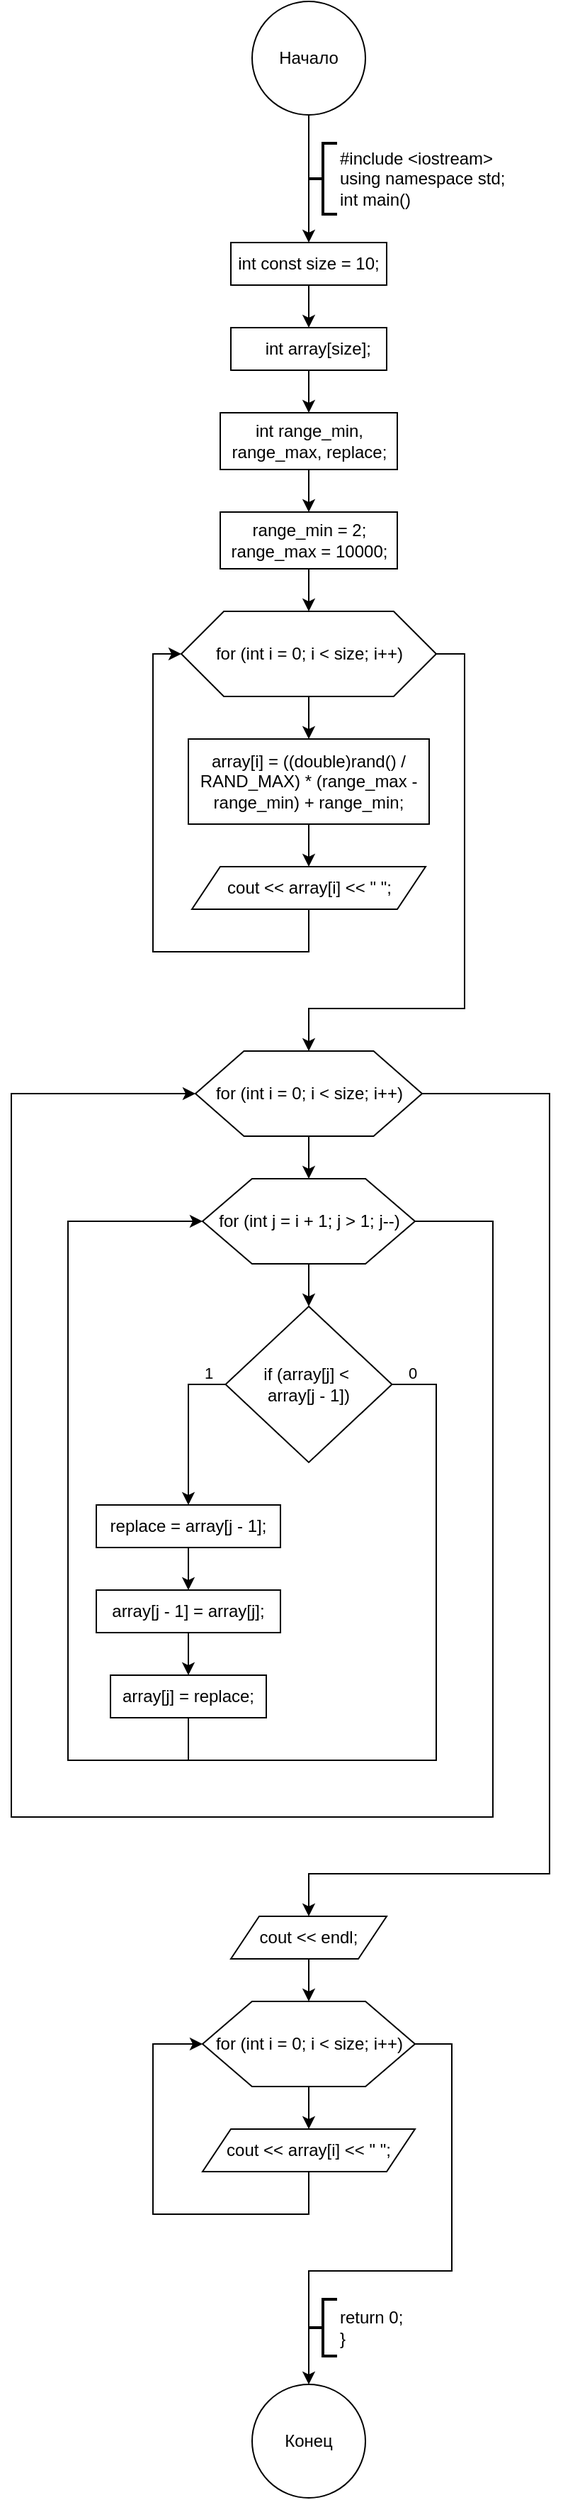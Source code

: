 <mxfile version="26.0.16">
  <diagram name="Страница — 1" id="jlo8Q7k9wWEn1Y6Xuse-">
    <mxGraphModel dx="1463" dy="399" grid="1" gridSize="10" guides="1" tooltips="1" connect="1" arrows="1" fold="1" page="1" pageScale="1" pageWidth="827" pageHeight="1169" math="0" shadow="0">
      <root>
        <mxCell id="0" />
        <mxCell id="1" parent="0" />
        <mxCell id="HO23pxlDIeRQ0fcm9uqx-3" style="edgeStyle=orthogonalEdgeStyle;rounded=0;orthogonalLoop=1;jettySize=auto;html=1;entryX=0.5;entryY=0;entryDx=0;entryDy=0;" edge="1" parent="1" source="HO23pxlDIeRQ0fcm9uqx-1" target="HO23pxlDIeRQ0fcm9uqx-2">
          <mxGeometry relative="1" as="geometry" />
        </mxCell>
        <mxCell id="HO23pxlDIeRQ0fcm9uqx-1" value="Начало" style="ellipse;whiteSpace=wrap;html=1;aspect=fixed;" vertex="1" parent="1">
          <mxGeometry x="120" width="80" height="80" as="geometry" />
        </mxCell>
        <mxCell id="HO23pxlDIeRQ0fcm9uqx-6" style="edgeStyle=orthogonalEdgeStyle;rounded=0;orthogonalLoop=1;jettySize=auto;html=1;entryX=0.5;entryY=0;entryDx=0;entryDy=0;" edge="1" parent="1" source="HO23pxlDIeRQ0fcm9uqx-2" target="HO23pxlDIeRQ0fcm9uqx-5">
          <mxGeometry relative="1" as="geometry" />
        </mxCell>
        <mxCell id="HO23pxlDIeRQ0fcm9uqx-2" value="&lt;div&gt;int const size = 10;&lt;/div&gt;" style="rounded=0;whiteSpace=wrap;html=1;" vertex="1" parent="1">
          <mxGeometry x="105" y="170" width="110" height="30" as="geometry" />
        </mxCell>
        <mxCell id="HO23pxlDIeRQ0fcm9uqx-4" value="&lt;div&gt;#include &amp;lt;iostream&amp;gt;&lt;/div&gt;&lt;div&gt;&lt;div&gt;using namespace std;&lt;/div&gt;&lt;/div&gt;&lt;div&gt;&lt;div&gt;int main()&lt;/div&gt;&lt;/div&gt;" style="strokeWidth=2;html=1;shape=mxgraph.flowchart.annotation_2;align=left;labelPosition=right;pointerEvents=1;" vertex="1" parent="1">
          <mxGeometry x="160" y="100" width="20" height="50" as="geometry" />
        </mxCell>
        <mxCell id="HO23pxlDIeRQ0fcm9uqx-8" style="edgeStyle=orthogonalEdgeStyle;rounded=0;orthogonalLoop=1;jettySize=auto;html=1;entryX=0.5;entryY=0;entryDx=0;entryDy=0;" edge="1" parent="1" source="HO23pxlDIeRQ0fcm9uqx-5" target="HO23pxlDIeRQ0fcm9uqx-7">
          <mxGeometry relative="1" as="geometry" />
        </mxCell>
        <mxCell id="HO23pxlDIeRQ0fcm9uqx-5" value="&lt;div&gt;&amp;nbsp; &amp;nbsp; int array[size];&lt;/div&gt;" style="rounded=0;whiteSpace=wrap;html=1;" vertex="1" parent="1">
          <mxGeometry x="105" y="230" width="110" height="30" as="geometry" />
        </mxCell>
        <mxCell id="HO23pxlDIeRQ0fcm9uqx-10" style="edgeStyle=orthogonalEdgeStyle;rounded=0;orthogonalLoop=1;jettySize=auto;html=1;entryX=0.5;entryY=0;entryDx=0;entryDy=0;" edge="1" parent="1" source="HO23pxlDIeRQ0fcm9uqx-7" target="HO23pxlDIeRQ0fcm9uqx-9">
          <mxGeometry relative="1" as="geometry" />
        </mxCell>
        <mxCell id="HO23pxlDIeRQ0fcm9uqx-7" value="&lt;div&gt;int range_min, range_max, replace;&lt;/div&gt;" style="rounded=0;whiteSpace=wrap;html=1;" vertex="1" parent="1">
          <mxGeometry x="97.5" y="290" width="125" height="40" as="geometry" />
        </mxCell>
        <mxCell id="HO23pxlDIeRQ0fcm9uqx-16" style="edgeStyle=orthogonalEdgeStyle;rounded=0;orthogonalLoop=1;jettySize=auto;html=1;entryX=0.5;entryY=0;entryDx=0;entryDy=0;" edge="1" parent="1" source="HO23pxlDIeRQ0fcm9uqx-9" target="HO23pxlDIeRQ0fcm9uqx-15">
          <mxGeometry relative="1" as="geometry" />
        </mxCell>
        <mxCell id="HO23pxlDIeRQ0fcm9uqx-9" value="&lt;div&gt;range_min = 2;&lt;/div&gt;&lt;div&gt;&lt;span style=&quot;text-align: left;&quot;&gt;range_max =&amp;nbsp;&lt;/span&gt;&lt;span style=&quot;text-align: left;&quot; class=&quot;s1&quot;&gt;10000&lt;/span&gt;&lt;span style=&quot;text-align: left;&quot;&gt;;&lt;/span&gt;&lt;/div&gt;" style="rounded=0;whiteSpace=wrap;html=1;" vertex="1" parent="1">
          <mxGeometry x="97.5" y="360" width="125" height="40" as="geometry" />
        </mxCell>
        <mxCell id="HO23pxlDIeRQ0fcm9uqx-18" style="edgeStyle=orthogonalEdgeStyle;rounded=0;orthogonalLoop=1;jettySize=auto;html=1;entryX=0.5;entryY=0;entryDx=0;entryDy=0;" edge="1" parent="1" source="HO23pxlDIeRQ0fcm9uqx-15" target="HO23pxlDIeRQ0fcm9uqx-17">
          <mxGeometry relative="1" as="geometry" />
        </mxCell>
        <mxCell id="HO23pxlDIeRQ0fcm9uqx-26" style="edgeStyle=orthogonalEdgeStyle;rounded=0;orthogonalLoop=1;jettySize=auto;html=1;entryX=0.5;entryY=0;entryDx=0;entryDy=0;" edge="1" parent="1" source="HO23pxlDIeRQ0fcm9uqx-15" target="HO23pxlDIeRQ0fcm9uqx-22">
          <mxGeometry relative="1" as="geometry">
            <Array as="points">
              <mxPoint x="270" y="460" />
              <mxPoint x="270" y="710" />
              <mxPoint x="160" y="710" />
            </Array>
          </mxGeometry>
        </mxCell>
        <mxCell id="HO23pxlDIeRQ0fcm9uqx-15" value="for (int i = 0; i &amp;lt; size; i++)" style="verticalLabelPosition=middle;verticalAlign=middle;html=1;shape=hexagon;perimeter=hexagonPerimeter2;arcSize=6;size=0.167;labelPosition=center;align=center;" vertex="1" parent="1">
          <mxGeometry x="70" y="430" width="180" height="60" as="geometry" />
        </mxCell>
        <mxCell id="HO23pxlDIeRQ0fcm9uqx-20" style="edgeStyle=orthogonalEdgeStyle;rounded=0;orthogonalLoop=1;jettySize=auto;html=1;entryX=0.5;entryY=0;entryDx=0;entryDy=0;" edge="1" parent="1" source="HO23pxlDIeRQ0fcm9uqx-17">
          <mxGeometry relative="1" as="geometry">
            <mxPoint x="160" y="610" as="targetPoint" />
          </mxGeometry>
        </mxCell>
        <mxCell id="HO23pxlDIeRQ0fcm9uqx-17" value="array[i] = ((double)rand() / RAND_MAX) * (range_max - range_min) + range_min;" style="rounded=0;whiteSpace=wrap;html=1;" vertex="1" parent="1">
          <mxGeometry x="75" y="520" width="170" height="60" as="geometry" />
        </mxCell>
        <mxCell id="HO23pxlDIeRQ0fcm9uqx-21" style="edgeStyle=orthogonalEdgeStyle;rounded=0;orthogonalLoop=1;jettySize=auto;html=1;entryX=0;entryY=0.5;entryDx=0;entryDy=0;" edge="1" parent="1" target="HO23pxlDIeRQ0fcm9uqx-15">
          <mxGeometry relative="1" as="geometry">
            <mxPoint x="160" y="640" as="sourcePoint" />
            <Array as="points">
              <mxPoint x="160" y="670" />
              <mxPoint x="50" y="670" />
              <mxPoint x="50" y="460" />
            </Array>
          </mxGeometry>
        </mxCell>
        <mxCell id="HO23pxlDIeRQ0fcm9uqx-28" style="edgeStyle=orthogonalEdgeStyle;rounded=0;orthogonalLoop=1;jettySize=auto;html=1;entryX=0.5;entryY=0;entryDx=0;entryDy=0;" edge="1" parent="1" source="HO23pxlDIeRQ0fcm9uqx-22" target="HO23pxlDIeRQ0fcm9uqx-27">
          <mxGeometry relative="1" as="geometry" />
        </mxCell>
        <mxCell id="HO23pxlDIeRQ0fcm9uqx-22" value="for (int i = 0; i &amp;lt; size; i++)" style="verticalLabelPosition=middle;verticalAlign=middle;html=1;shape=hexagon;perimeter=hexagonPerimeter2;arcSize=6;size=0.214;labelPosition=center;align=center;" vertex="1" parent="1">
          <mxGeometry x="80" y="740" width="160" height="60" as="geometry" />
        </mxCell>
        <mxCell id="HO23pxlDIeRQ0fcm9uqx-31" style="edgeStyle=orthogonalEdgeStyle;rounded=0;orthogonalLoop=1;jettySize=auto;html=1;entryX=0.5;entryY=0;entryDx=0;entryDy=0;" edge="1" parent="1" source="HO23pxlDIeRQ0fcm9uqx-27" target="HO23pxlDIeRQ0fcm9uqx-29">
          <mxGeometry relative="1" as="geometry" />
        </mxCell>
        <mxCell id="HO23pxlDIeRQ0fcm9uqx-48" style="edgeStyle=orthogonalEdgeStyle;rounded=0;orthogonalLoop=1;jettySize=auto;html=1;entryX=0;entryY=0.5;entryDx=0;entryDy=0;" edge="1" parent="1" source="HO23pxlDIeRQ0fcm9uqx-27" target="HO23pxlDIeRQ0fcm9uqx-22">
          <mxGeometry relative="1" as="geometry">
            <mxPoint x="-30" y="770" as="targetPoint" />
            <Array as="points">
              <mxPoint x="290" y="860" />
              <mxPoint x="290" y="1280" />
              <mxPoint x="-50" y="1280" />
              <mxPoint x="-50" y="770" />
            </Array>
          </mxGeometry>
        </mxCell>
        <mxCell id="HO23pxlDIeRQ0fcm9uqx-27" value="for (int j = i + 1; j &amp;gt; 1; j--)" style="verticalLabelPosition=middle;verticalAlign=middle;html=1;shape=hexagon;perimeter=hexagonPerimeter2;arcSize=6;size=0.233;labelPosition=center;align=center;" vertex="1" parent="1">
          <mxGeometry x="85" y="830" width="150" height="60" as="geometry" />
        </mxCell>
        <mxCell id="HO23pxlDIeRQ0fcm9uqx-34" style="edgeStyle=orthogonalEdgeStyle;rounded=0;orthogonalLoop=1;jettySize=auto;html=1;entryX=0.5;entryY=0;entryDx=0;entryDy=0;" edge="1" parent="1" source="HO23pxlDIeRQ0fcm9uqx-29" target="HO23pxlDIeRQ0fcm9uqx-32">
          <mxGeometry relative="1" as="geometry">
            <Array as="points">
              <mxPoint x="75" y="975" />
            </Array>
          </mxGeometry>
        </mxCell>
        <mxCell id="HO23pxlDIeRQ0fcm9uqx-52" value="1" style="edgeLabel;html=1;align=center;verticalAlign=bottom;resizable=0;points=[];labelPosition=center;verticalLabelPosition=top;" vertex="1" connectable="0" parent="HO23pxlDIeRQ0fcm9uqx-34">
          <mxGeometry x="-0.776" relative="1" as="geometry">
            <mxPoint as="offset" />
          </mxGeometry>
        </mxCell>
        <mxCell id="HO23pxlDIeRQ0fcm9uqx-45" style="edgeStyle=orthogonalEdgeStyle;rounded=0;orthogonalLoop=1;jettySize=auto;html=1;endArrow=none;startFill=0;" edge="1" parent="1">
          <mxGeometry relative="1" as="geometry">
            <mxPoint x="70" y="1240" as="targetPoint" />
            <mxPoint x="218.23" y="975" as="sourcePoint" />
            <Array as="points">
              <mxPoint x="250" y="975" />
              <mxPoint x="250" y="1240" />
            </Array>
          </mxGeometry>
        </mxCell>
        <mxCell id="HO23pxlDIeRQ0fcm9uqx-53" value="0" style="edgeLabel;html=1;align=center;verticalAlign=bottom;resizable=0;points=[];labelPosition=center;verticalLabelPosition=top;" vertex="1" connectable="0" parent="HO23pxlDIeRQ0fcm9uqx-45">
          <mxGeometry x="-0.939" relative="1" as="geometry">
            <mxPoint as="offset" />
          </mxGeometry>
        </mxCell>
        <mxCell id="HO23pxlDIeRQ0fcm9uqx-29" value="if (array[j] &amp;lt;&amp;nbsp;&lt;div&gt;array[j - 1])&lt;/div&gt;" style="rhombus;whiteSpace=wrap;html=1;" vertex="1" parent="1">
          <mxGeometry x="101.25" y="920" width="117.5" height="110" as="geometry" />
        </mxCell>
        <mxCell id="HO23pxlDIeRQ0fcm9uqx-36" style="edgeStyle=orthogonalEdgeStyle;rounded=0;orthogonalLoop=1;jettySize=auto;html=1;entryX=0.5;entryY=0;entryDx=0;entryDy=0;" edge="1" parent="1" source="HO23pxlDIeRQ0fcm9uqx-32" target="HO23pxlDIeRQ0fcm9uqx-35">
          <mxGeometry relative="1" as="geometry" />
        </mxCell>
        <mxCell id="HO23pxlDIeRQ0fcm9uqx-32" value="replace = array[j - 1];" style="rounded=0;whiteSpace=wrap;html=1;" vertex="1" parent="1">
          <mxGeometry x="10" y="1060" width="130" height="30" as="geometry" />
        </mxCell>
        <mxCell id="HO23pxlDIeRQ0fcm9uqx-38" style="edgeStyle=orthogonalEdgeStyle;rounded=0;orthogonalLoop=1;jettySize=auto;html=1;entryX=0.5;entryY=0;entryDx=0;entryDy=0;" edge="1" parent="1" source="HO23pxlDIeRQ0fcm9uqx-35" target="HO23pxlDIeRQ0fcm9uqx-37">
          <mxGeometry relative="1" as="geometry" />
        </mxCell>
        <mxCell id="HO23pxlDIeRQ0fcm9uqx-35" value="array[j - 1] = array[j];" style="rounded=0;whiteSpace=wrap;html=1;" vertex="1" parent="1">
          <mxGeometry x="10" y="1120" width="130" height="30" as="geometry" />
        </mxCell>
        <mxCell id="HO23pxlDIeRQ0fcm9uqx-39" style="edgeStyle=orthogonalEdgeStyle;rounded=0;orthogonalLoop=1;jettySize=auto;html=1;entryX=0;entryY=0.5;entryDx=0;entryDy=0;" edge="1" parent="1" source="HO23pxlDIeRQ0fcm9uqx-37" target="HO23pxlDIeRQ0fcm9uqx-27">
          <mxGeometry relative="1" as="geometry">
            <mxPoint x="20" y="860" as="targetPoint" />
            <Array as="points">
              <mxPoint x="75" y="1240" />
              <mxPoint x="-10" y="1240" />
              <mxPoint x="-10" y="860" />
            </Array>
          </mxGeometry>
        </mxCell>
        <mxCell id="HO23pxlDIeRQ0fcm9uqx-37" value="array[j] = replace;" style="rounded=0;whiteSpace=wrap;html=1;" vertex="1" parent="1">
          <mxGeometry x="20" y="1180" width="110" height="30" as="geometry" />
        </mxCell>
        <mxCell id="HO23pxlDIeRQ0fcm9uqx-56" style="edgeStyle=orthogonalEdgeStyle;rounded=0;orthogonalLoop=1;jettySize=auto;html=1;" edge="1" parent="1" source="HO23pxlDIeRQ0fcm9uqx-22">
          <mxGeometry relative="1" as="geometry">
            <mxPoint x="160" y="1350" as="targetPoint" />
            <mxPoint x="240" y="770" as="sourcePoint" />
            <Array as="points">
              <mxPoint x="330" y="770" />
              <mxPoint x="330" y="1320" />
              <mxPoint x="160" y="1320" />
            </Array>
          </mxGeometry>
        </mxCell>
        <mxCell id="HO23pxlDIeRQ0fcm9uqx-58" value="cout &amp;lt;&amp;lt; array[i] &amp;lt;&amp;lt; &quot; &quot;;" style="shape=parallelogram;perimeter=parallelogramPerimeter;whiteSpace=wrap;html=1;fixedSize=1;" vertex="1" parent="1">
          <mxGeometry x="77.5" y="610" width="165" height="30" as="geometry" />
        </mxCell>
        <mxCell id="HO23pxlDIeRQ0fcm9uqx-61" style="edgeStyle=orthogonalEdgeStyle;rounded=0;orthogonalLoop=1;jettySize=auto;html=1;entryX=0.5;entryY=0;entryDx=0;entryDy=0;" edge="1" parent="1" source="HO23pxlDIeRQ0fcm9uqx-59" target="HO23pxlDIeRQ0fcm9uqx-60">
          <mxGeometry relative="1" as="geometry" />
        </mxCell>
        <mxCell id="HO23pxlDIeRQ0fcm9uqx-59" value="cout &amp;lt;&amp;lt; endl;" style="shape=parallelogram;perimeter=parallelogramPerimeter;whiteSpace=wrap;html=1;fixedSize=1;" vertex="1" parent="1">
          <mxGeometry x="105" y="1350" width="110" height="30" as="geometry" />
        </mxCell>
        <mxCell id="HO23pxlDIeRQ0fcm9uqx-63" style="edgeStyle=orthogonalEdgeStyle;rounded=0;orthogonalLoop=1;jettySize=auto;html=1;entryX=0.5;entryY=0;entryDx=0;entryDy=0;" edge="1" parent="1" source="HO23pxlDIeRQ0fcm9uqx-60" target="HO23pxlDIeRQ0fcm9uqx-62">
          <mxGeometry relative="1" as="geometry" />
        </mxCell>
        <mxCell id="HO23pxlDIeRQ0fcm9uqx-66" style="edgeStyle=orthogonalEdgeStyle;rounded=0;orthogonalLoop=1;jettySize=auto;html=1;entryX=0.5;entryY=0;entryDx=0;entryDy=0;" edge="1" parent="1" source="HO23pxlDIeRQ0fcm9uqx-60" target="HO23pxlDIeRQ0fcm9uqx-65">
          <mxGeometry relative="1" as="geometry">
            <mxPoint x="260" y="1620" as="targetPoint" />
            <Array as="points">
              <mxPoint x="261" y="1440" />
              <mxPoint x="261" y="1600" />
              <mxPoint x="160" y="1600" />
            </Array>
          </mxGeometry>
        </mxCell>
        <mxCell id="HO23pxlDIeRQ0fcm9uqx-60" value="for (int i = 0; i &amp;lt; size; i++)" style="verticalLabelPosition=middle;verticalAlign=middle;html=1;shape=hexagon;perimeter=hexagonPerimeter2;arcSize=6;size=0.233;labelPosition=center;align=center;" vertex="1" parent="1">
          <mxGeometry x="85" y="1410" width="150" height="60" as="geometry" />
        </mxCell>
        <mxCell id="HO23pxlDIeRQ0fcm9uqx-64" style="edgeStyle=orthogonalEdgeStyle;rounded=0;orthogonalLoop=1;jettySize=auto;html=1;entryX=0;entryY=0.5;entryDx=0;entryDy=0;" edge="1" parent="1" source="HO23pxlDIeRQ0fcm9uqx-62" target="HO23pxlDIeRQ0fcm9uqx-60">
          <mxGeometry relative="1" as="geometry">
            <mxPoint x="40" y="1440" as="targetPoint" />
            <Array as="points">
              <mxPoint x="160" y="1560" />
              <mxPoint x="50" y="1560" />
              <mxPoint x="50" y="1440" />
            </Array>
          </mxGeometry>
        </mxCell>
        <mxCell id="HO23pxlDIeRQ0fcm9uqx-62" value="cout &amp;lt;&amp;lt; array[i] &amp;lt;&amp;lt; &quot; &quot;;" style="shape=parallelogram;perimeter=parallelogramPerimeter;whiteSpace=wrap;html=1;fixedSize=1;" vertex="1" parent="1">
          <mxGeometry x="85" y="1500" width="150" height="30" as="geometry" />
        </mxCell>
        <mxCell id="HO23pxlDIeRQ0fcm9uqx-65" value="Конец" style="ellipse;whiteSpace=wrap;html=1;aspect=fixed;" vertex="1" parent="1">
          <mxGeometry x="120" y="1680" width="80" height="80" as="geometry" />
        </mxCell>
        <mxCell id="HO23pxlDIeRQ0fcm9uqx-67" value="return 0;&lt;div&gt;}&lt;/div&gt;" style="strokeWidth=2;html=1;shape=mxgraph.flowchart.annotation_2;align=left;labelPosition=right;pointerEvents=1;" vertex="1" parent="1">
          <mxGeometry x="160" y="1620" width="20" height="40" as="geometry" />
        </mxCell>
      </root>
    </mxGraphModel>
  </diagram>
</mxfile>
